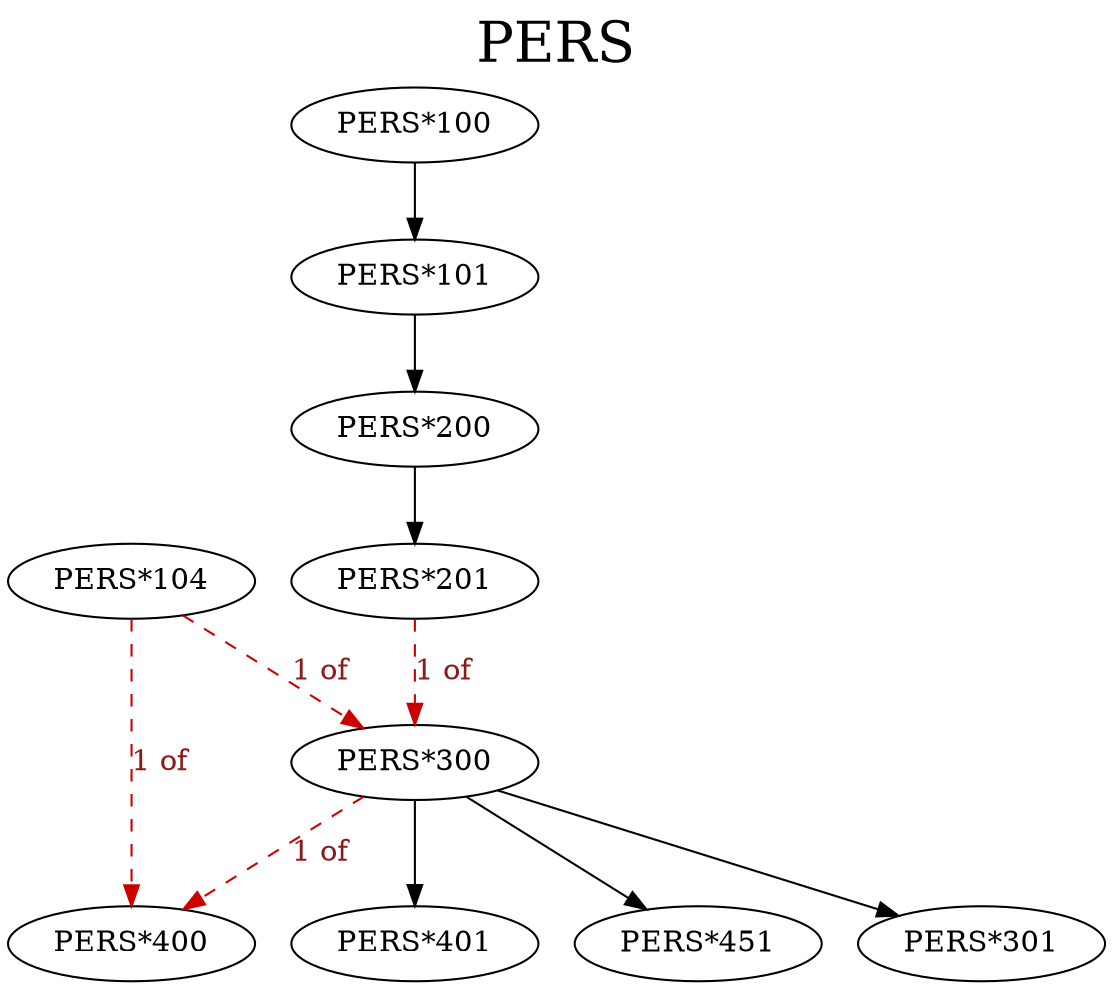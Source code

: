 digraph PERS {
labelloc = "t";
label = "PERS"
fontsize = 27;
"PERS*100"
"PERS*100" -> "PERS*101" [style=solid]
"PERS*104"
"PERS*101" -> "PERS*200" [style=solid]
"PERS*200" -> "PERS*201" [style=solid]
"PERS*104" -> "PERS*300" [style=dashed] [label="1 of", fontcolor=firebrick4] [color=red3]
"PERS*201" -> "PERS*300" [style=dashed] [label="1 of", fontcolor=firebrick4] [color=red3]
"PERS*300" -> "PERS*301" [style=solid]
"PERS*104" -> "PERS*400" [style=dashed] [label="1 of", fontcolor=firebrick4] [color=red3]
"PERS*300" -> "PERS*400" [style=dashed] [label="1 of", fontcolor=firebrick4] [color=red3]
"PERS*300" -> "PERS*401" [style=solid]
"PERS*300" -> "PERS*451" [style=solid]
}
